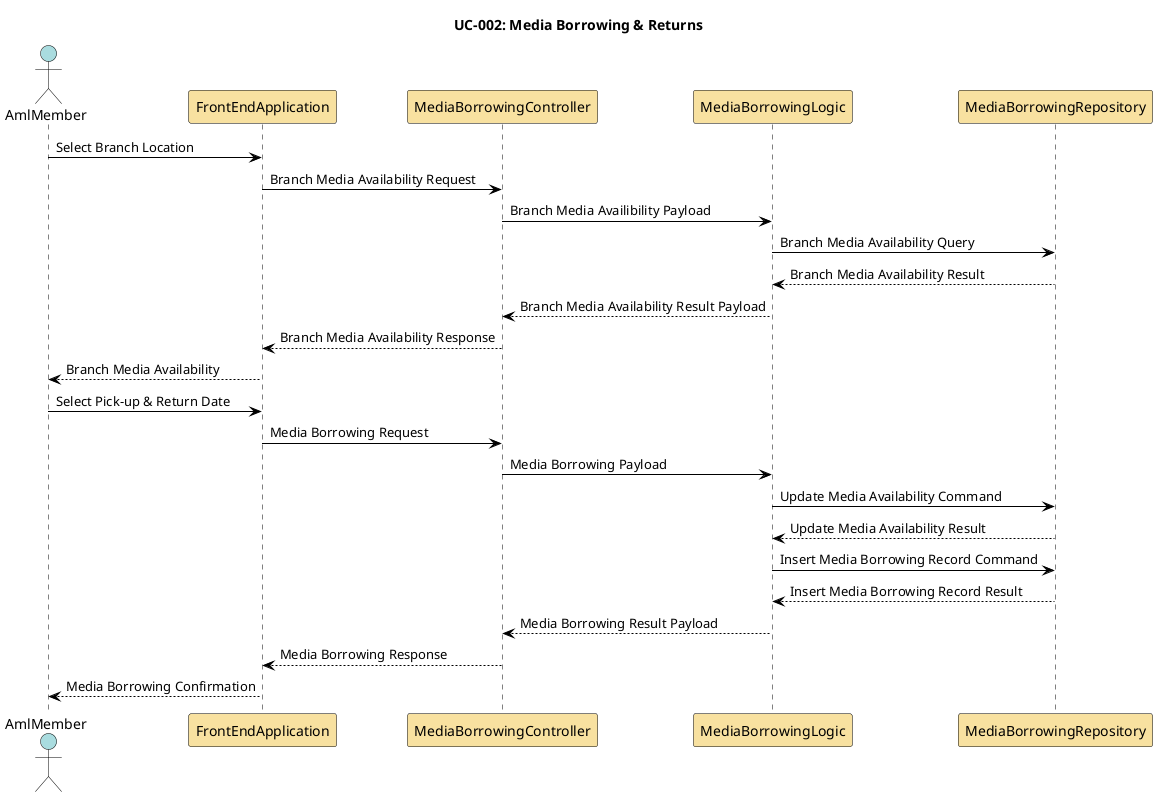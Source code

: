 @startuml media-borrowing

skinparam sequence {
    ActorBorderColor Black
    ActorBackgroundColor #A9DCDF
    ParticipantBorderColor Black
    ParticipantBackgroundColor #F8E1A0
    LifeLineBorderColor Black
    LifeLineBackgroundColor White
    NoteBorderColor Black
    NoteBackgroundColor #FEFECE
    ArrowColor Black
    ArrowThickness 1
    ActivationBorderColor Black
    ActivationBackgroundColor #B3E2CD
}

title UC-002: Media Borrowing & Returns

actor AmlMember as aml_member
participant FrontEndApplication as front_end
participant MediaBorrowingController as media_borrowing_controller
participant MediaBorrowingLogic as media_borrowing_logic
participant MediaBorrowingRepository as media_borrowing_repo

aml_member -> front_end: Select Branch Location
front_end -> media_borrowing_controller: Branch Media Availability Request
media_borrowing_controller -> media_borrowing_logic: Branch Media Availibility Payload
media_borrowing_logic -> media_borrowing_repo: Branch Media Availability Query
media_borrowing_repo --> media_borrowing_logic: Branch Media Availability Result
media_borrowing_logic --> media_borrowing_controller: Branch Media Availability Result Payload
media_borrowing_controller --> front_end: Branch Media Availability Response
front_end --> aml_member: Branch Media Availability 

aml_member -> front_end: Select Pick-up & Return Date
front_end -> media_borrowing_controller: Media Borrowing Request
media_borrowing_controller -> media_borrowing_logic: Media Borrowing Payload
media_borrowing_logic -> media_borrowing_repo: Update Media Availability Command
media_borrowing_repo --> media_borrowing_logic: Update Media Availability Result
media_borrowing_logic -> media_borrowing_repo: Insert Media Borrowing Record Command
media_borrowing_repo --> media_borrowing_logic: Insert Media Borrowing Record Result
media_borrowing_logic --> media_borrowing_controller: Media Borrowing Result Payload
media_borrowing_controller --> front_end: Media Borrowing Response
front_end --> aml_member: Media Borrowing Confirmation





@enduml